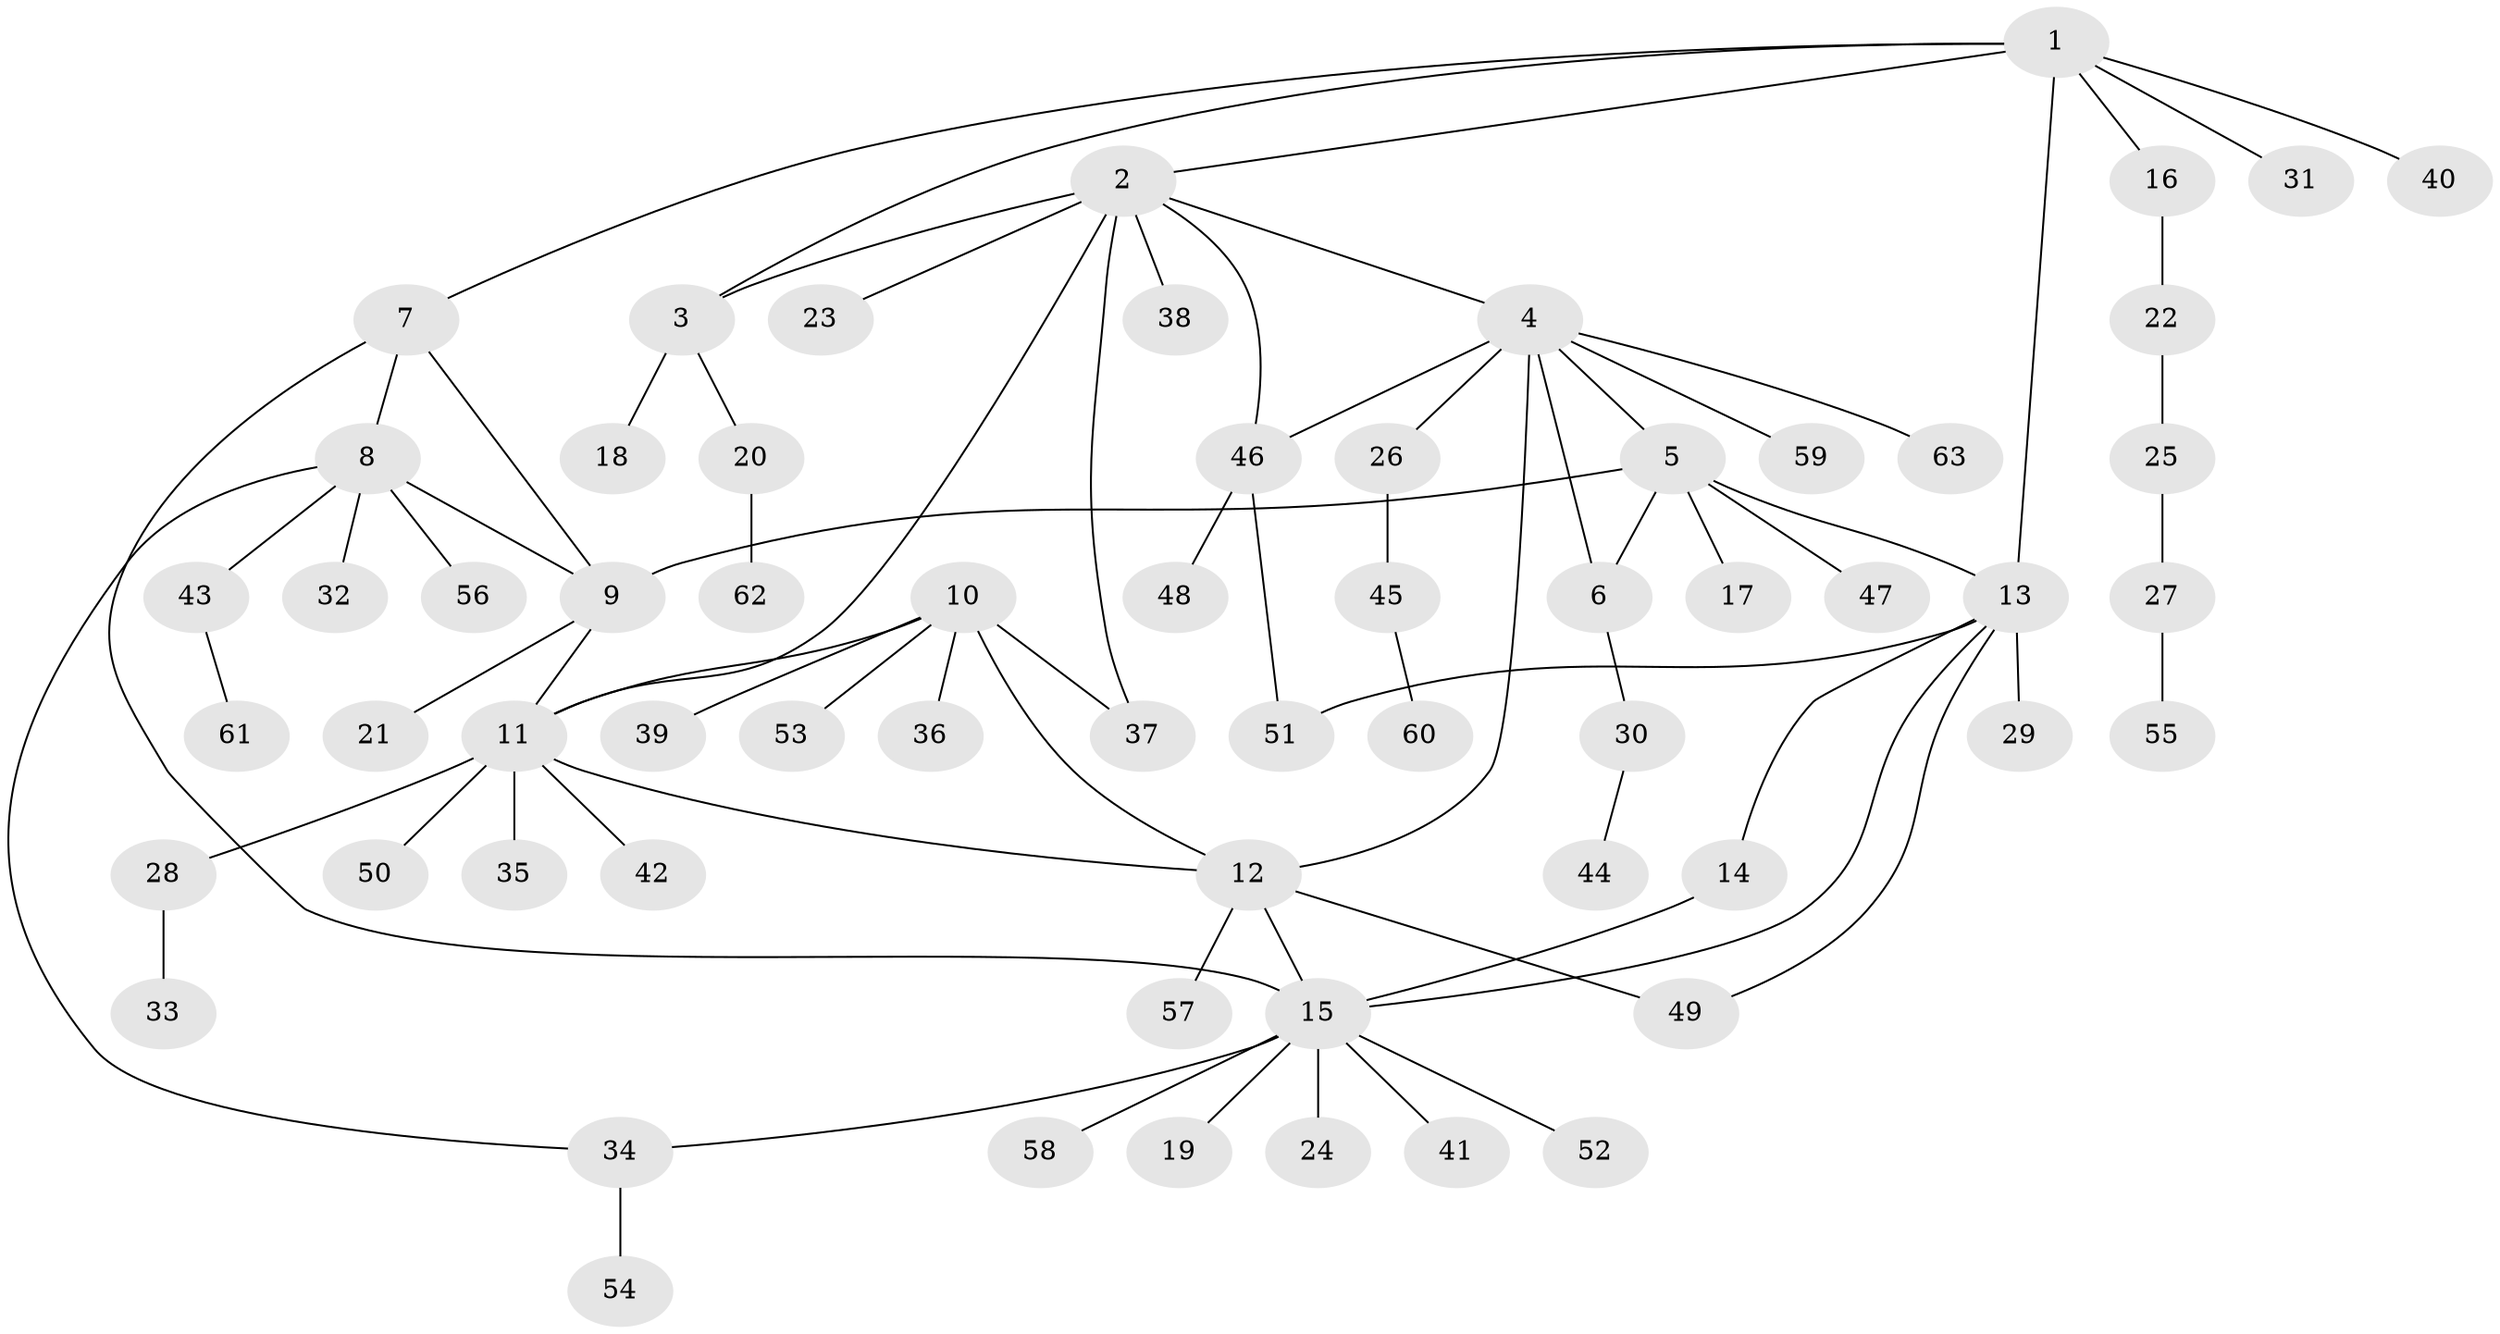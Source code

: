 // Generated by graph-tools (version 1.1) at 2025/50/03/09/25 03:50:27]
// undirected, 63 vertices, 78 edges
graph export_dot {
graph [start="1"]
  node [color=gray90,style=filled];
  1;
  2;
  3;
  4;
  5;
  6;
  7;
  8;
  9;
  10;
  11;
  12;
  13;
  14;
  15;
  16;
  17;
  18;
  19;
  20;
  21;
  22;
  23;
  24;
  25;
  26;
  27;
  28;
  29;
  30;
  31;
  32;
  33;
  34;
  35;
  36;
  37;
  38;
  39;
  40;
  41;
  42;
  43;
  44;
  45;
  46;
  47;
  48;
  49;
  50;
  51;
  52;
  53;
  54;
  55;
  56;
  57;
  58;
  59;
  60;
  61;
  62;
  63;
  1 -- 2;
  1 -- 3;
  1 -- 7;
  1 -- 13;
  1 -- 16;
  1 -- 31;
  1 -- 40;
  2 -- 3;
  2 -- 4;
  2 -- 11;
  2 -- 23;
  2 -- 37;
  2 -- 38;
  2 -- 46;
  3 -- 18;
  3 -- 20;
  4 -- 5;
  4 -- 6;
  4 -- 12;
  4 -- 26;
  4 -- 46;
  4 -- 59;
  4 -- 63;
  5 -- 6;
  5 -- 9;
  5 -- 13;
  5 -- 17;
  5 -- 47;
  6 -- 30;
  7 -- 8;
  7 -- 9;
  7 -- 15;
  8 -- 9;
  8 -- 32;
  8 -- 34;
  8 -- 43;
  8 -- 56;
  9 -- 11;
  9 -- 21;
  10 -- 11;
  10 -- 12;
  10 -- 36;
  10 -- 37;
  10 -- 39;
  10 -- 53;
  11 -- 12;
  11 -- 28;
  11 -- 35;
  11 -- 42;
  11 -- 50;
  12 -- 15;
  12 -- 49;
  12 -- 57;
  13 -- 14;
  13 -- 15;
  13 -- 29;
  13 -- 49;
  13 -- 51;
  14 -- 15;
  15 -- 19;
  15 -- 24;
  15 -- 34;
  15 -- 41;
  15 -- 52;
  15 -- 58;
  16 -- 22;
  20 -- 62;
  22 -- 25;
  25 -- 27;
  26 -- 45;
  27 -- 55;
  28 -- 33;
  30 -- 44;
  34 -- 54;
  43 -- 61;
  45 -- 60;
  46 -- 48;
  46 -- 51;
}
